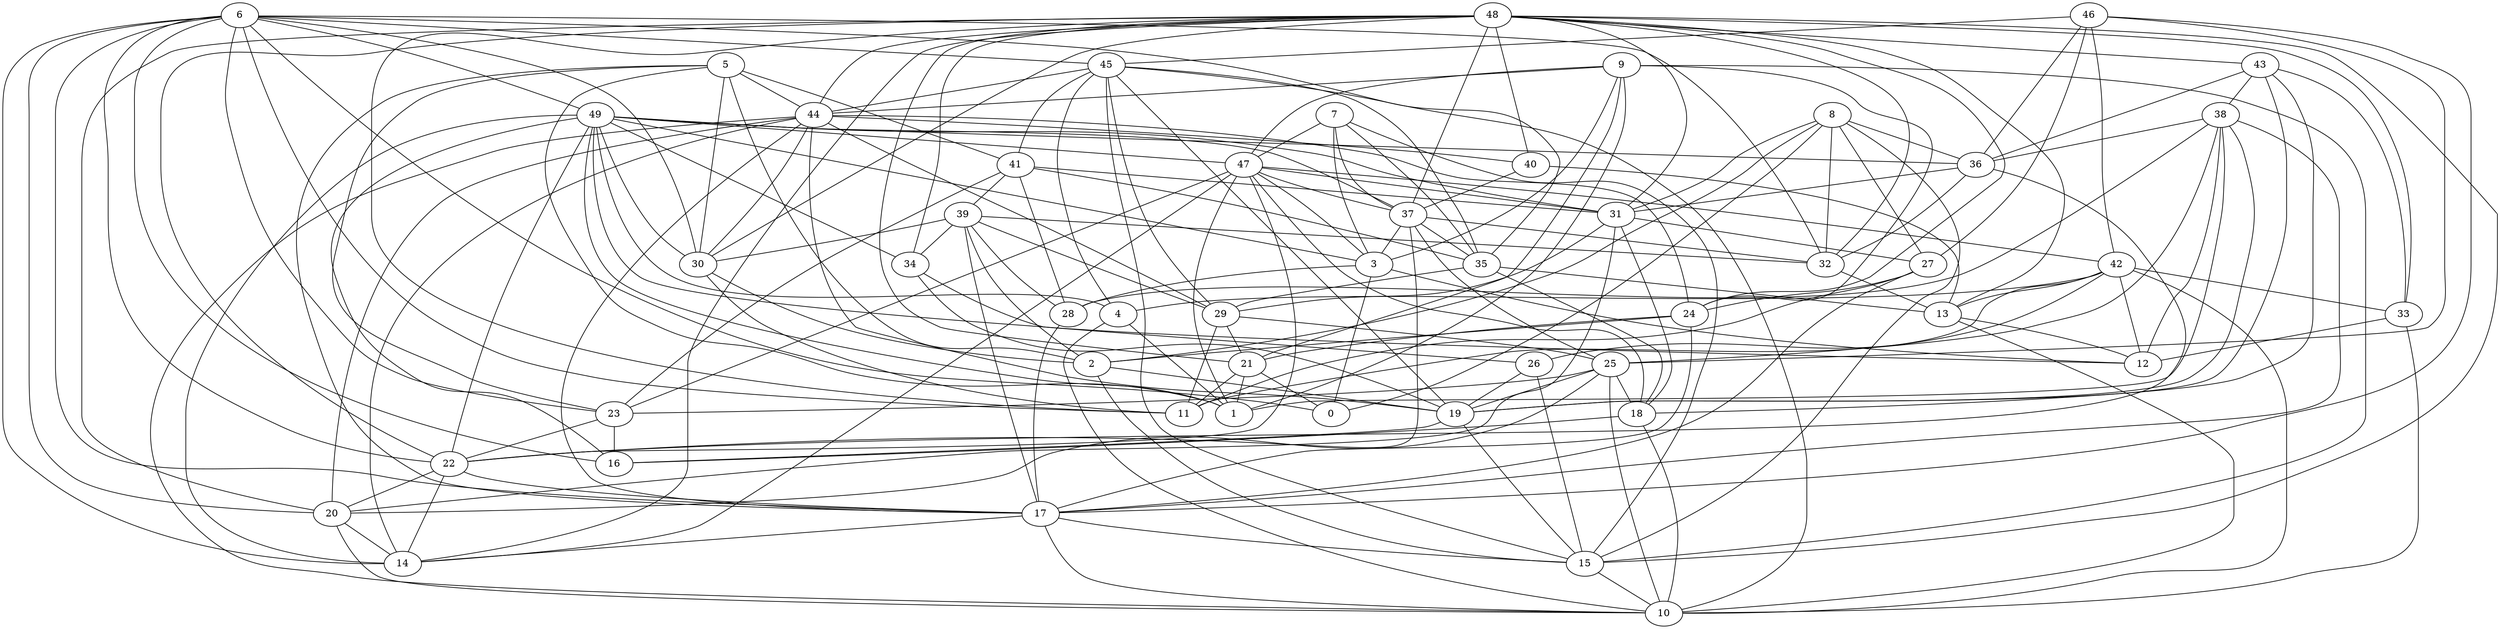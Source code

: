 digraph GG_graph {

subgraph G_graph {
edge [color = black]
"27" -> "11" [dir = none]
"46" -> "45" [dir = none]
"46" -> "42" [dir = none]
"46" -> "36" [dir = none]
"46" -> "27" [dir = none]
"8" -> "15" [dir = none]
"8" -> "2" [dir = none]
"4" -> "1" [dir = none]
"4" -> "10" [dir = none]
"28" -> "17" [dir = none]
"41" -> "39" [dir = none]
"41" -> "28" [dir = none]
"5" -> "23" [dir = none]
"5" -> "17" [dir = none]
"5" -> "41" [dir = none]
"5" -> "2" [dir = none]
"29" -> "21" [dir = none]
"29" -> "11" [dir = none]
"47" -> "22" [dir = none]
"47" -> "37" [dir = none]
"7" -> "15" [dir = none]
"7" -> "47" [dir = none]
"7" -> "3" [dir = none]
"2" -> "19" [dir = none]
"25" -> "19" [dir = none]
"25" -> "10" [dir = none]
"25" -> "18" [dir = none]
"13" -> "12" [dir = none]
"13" -> "10" [dir = none]
"19" -> "16" [dir = none]
"36" -> "22" [dir = none]
"43" -> "18" [dir = none]
"43" -> "19" [dir = none]
"43" -> "38" [dir = none]
"22" -> "17" [dir = none]
"9" -> "47" [dir = none]
"9" -> "15" [dir = none]
"38" -> "12" [dir = none]
"23" -> "16" [dir = none]
"21" -> "11" [dir = none]
"31" -> "20" [dir = none]
"24" -> "2" [dir = none]
"37" -> "35" [dir = none]
"37" -> "32" [dir = none]
"26" -> "15" [dir = none]
"6" -> "14" [dir = none]
"6" -> "45" [dir = none]
"6" -> "22" [dir = none]
"6" -> "30" [dir = none]
"6" -> "23" [dir = none]
"6" -> "0" [dir = none]
"3" -> "0" [dir = none]
"3" -> "28" [dir = none]
"45" -> "35" [dir = none]
"45" -> "41" [dir = none]
"45" -> "44" [dir = none]
"45" -> "4" [dir = none]
"45" -> "10" [dir = none]
"45" -> "15" [dir = none]
"33" -> "10" [dir = none]
"33" -> "12" [dir = none]
"44" -> "30" [dir = none]
"44" -> "40" [dir = none]
"44" -> "20" [dir = none]
"44" -> "19" [dir = none]
"44" -> "29" [dir = none]
"44" -> "17" [dir = none]
"44" -> "24" [dir = none]
"48" -> "43" [dir = none]
"48" -> "37" [dir = none]
"48" -> "11" [dir = none]
"48" -> "33" [dir = none]
"48" -> "30" [dir = none]
"48" -> "13" [dir = none]
"48" -> "34" [dir = none]
"48" -> "20" [dir = none]
"39" -> "2" [dir = none]
"39" -> "32" [dir = none]
"39" -> "28" [dir = none]
"39" -> "17" [dir = none]
"39" -> "34" [dir = none]
"18" -> "16" [dir = none]
"18" -> "10" [dir = none]
"40" -> "13" [dir = none]
"17" -> "10" [dir = none]
"49" -> "31" [dir = none]
"49" -> "36" [dir = none]
"49" -> "22" [dir = none]
"49" -> "30" [dir = none]
"49" -> "37" [dir = none]
"49" -> "1" [dir = none]
"49" -> "3" [dir = none]
"49" -> "14" [dir = none]
"42" -> "26" [dir = none]
"42" -> "13" [dir = none]
"42" -> "4" [dir = none]
"42" -> "12" [dir = none]
"42" -> "11" [dir = none]
"20" -> "10" [dir = none]
"49" -> "4" [dir = none]
"35" -> "13" [dir = none]
"9" -> "24" [dir = none]
"49" -> "12" [dir = none]
"17" -> "14" [dir = none]
"43" -> "36" [dir = none]
"31" -> "27" [dir = none]
"38" -> "28" [dir = none]
"8" -> "27" [dir = none]
"48" -> "24" [dir = none]
"45" -> "19" [dir = none]
"35" -> "29" [dir = none]
"8" -> "32" [dir = none]
"37" -> "25" [dir = none]
"44" -> "10" [dir = none]
"41" -> "31" [dir = none]
"38" -> "19" [dir = none]
"37" -> "3" [dir = none]
"6" -> "32" [dir = none]
"48" -> "40" [dir = none]
"26" -> "19" [dir = none]
"21" -> "0" [dir = none]
"30" -> "2" [dir = none]
"31" -> "18" [dir = none]
"19" -> "15" [dir = none]
"47" -> "23" [dir = none]
"39" -> "29" [dir = none]
"46" -> "17" [dir = none]
"9" -> "21" [dir = none]
"9" -> "1" [dir = none]
"27" -> "24" [dir = none]
"38" -> "25" [dir = none]
"6" -> "49" [dir = none]
"7" -> "37" [dir = none]
"44" -> "14" [dir = none]
"25" -> "20" [dir = none]
"46" -> "25" [dir = none]
"9" -> "44" [dir = none]
"6" -> "20" [dir = none]
"6" -> "16" [dir = none]
"38" -> "17" [dir = none]
"47" -> "1" [dir = none]
"27" -> "17" [dir = none]
"43" -> "33" [dir = none]
"25" -> "23" [dir = none]
"47" -> "31" [dir = none]
"40" -> "37" [dir = none]
"42" -> "10" [dir = none]
"31" -> "29" [dir = none]
"5" -> "44" [dir = none]
"6" -> "35" [dir = none]
"24" -> "17" [dir = none]
"6" -> "17" [dir = none]
"48" -> "32" [dir = none]
"37" -> "22" [dir = none]
"42" -> "33" [dir = none]
"15" -> "10" [dir = none]
"36" -> "31" [dir = none]
"21" -> "1" [dir = none]
"5" -> "1" [dir = none]
"48" -> "15" [dir = none]
"47" -> "18" [dir = none]
"49" -> "34" [dir = none]
"32" -> "13" [dir = none]
"34" -> "26" [dir = none]
"8" -> "36" [dir = none]
"3" -> "12" [dir = none]
"48" -> "31" [dir = none]
"22" -> "20" [dir = none]
"41" -> "35" [dir = none]
"17" -> "15" [dir = none]
"24" -> "21" [dir = none]
"8" -> "31" [dir = none]
"9" -> "3" [dir = none]
"29" -> "25" [dir = none]
"48" -> "14" [dir = none]
"20" -> "14" [dir = none]
"22" -> "14" [dir = none]
"45" -> "29" [dir = none]
"41" -> "23" [dir = none]
"48" -> "22" [dir = none]
"30" -> "11" [dir = none]
"38" -> "1" [dir = none]
"2" -> "15" [dir = none]
"5" -> "30" [dir = none]
"48" -> "44" [dir = none]
"47" -> "42" [dir = none]
"49" -> "16" [dir = none]
"39" -> "30" [dir = none]
"6" -> "11" [dir = none]
"38" -> "36" [dir = none]
"34" -> "19" [dir = none]
"48" -> "21" [dir = none]
"36" -> "32" [dir = none]
"47" -> "14" [dir = none]
"8" -> "0" [dir = none]
"7" -> "35" [dir = none]
"47" -> "3" [dir = none]
"49" -> "47" [dir = none]
"35" -> "18" [dir = none]
"23" -> "22" [dir = none]
}

}
